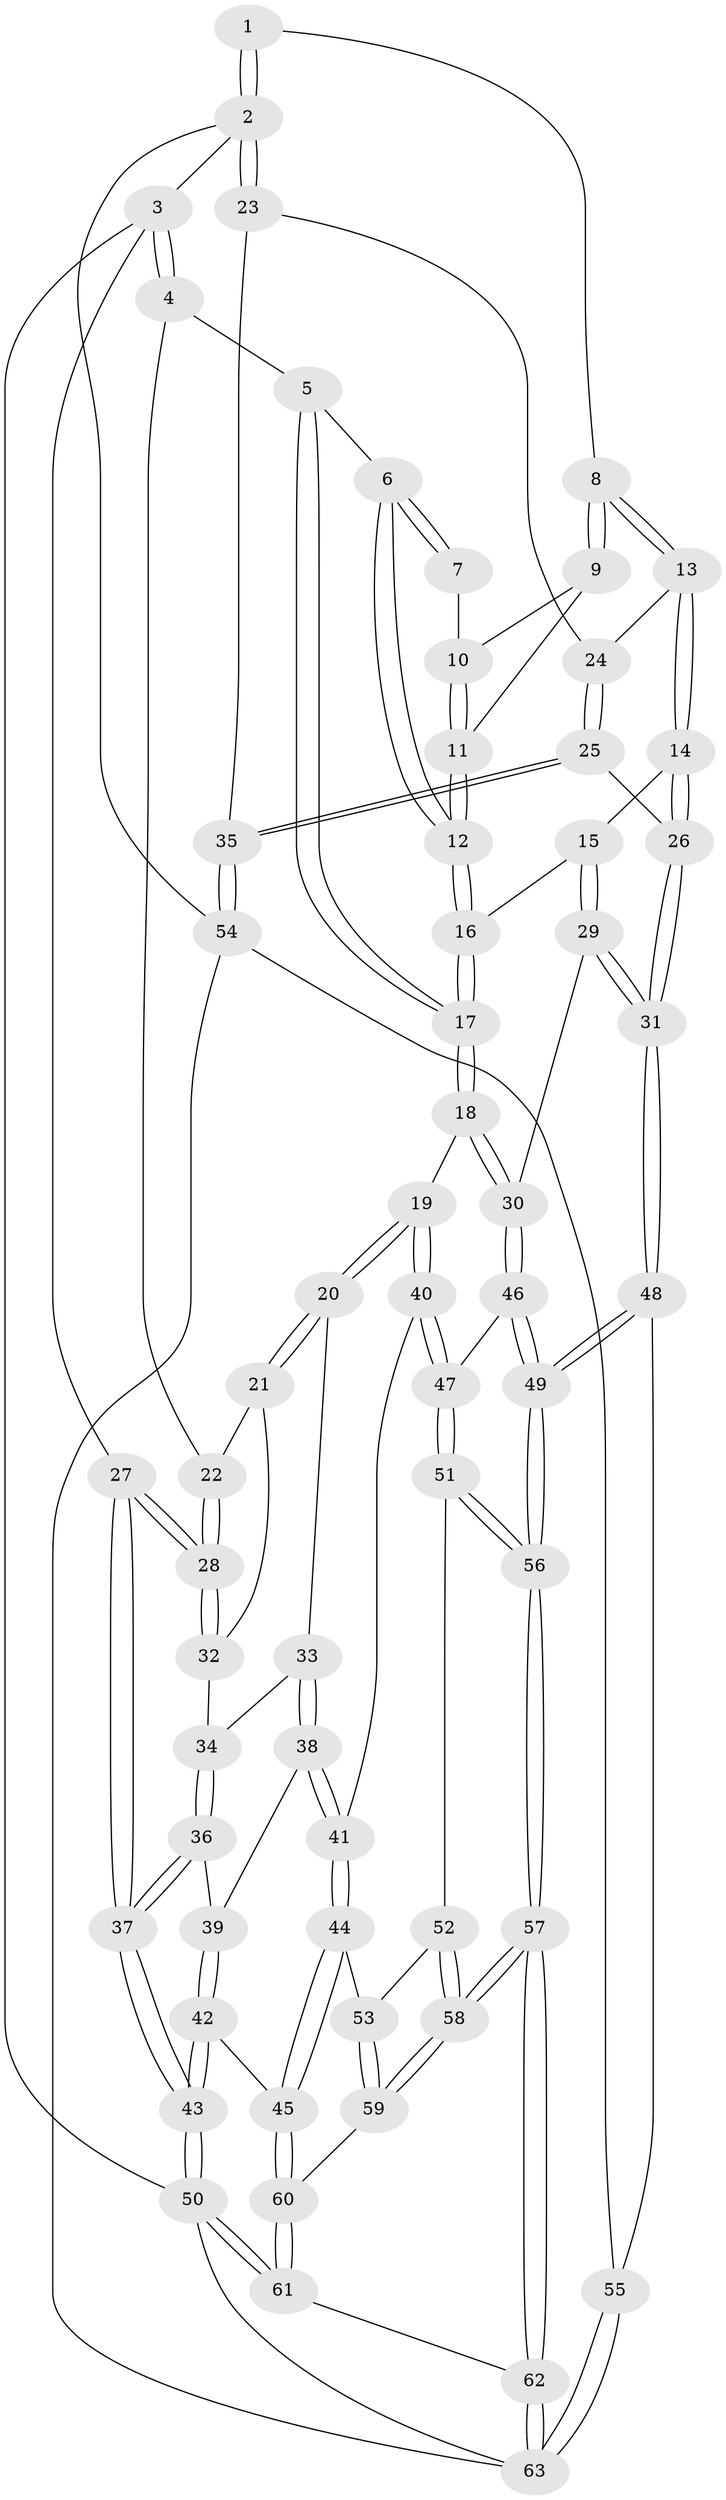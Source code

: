 // coarse degree distribution, {4: 0.5555555555555556, 6: 0.05555555555555555, 3: 0.16666666666666666, 5: 0.2222222222222222}
// Generated by graph-tools (version 1.1) at 2025/42/03/06/25 10:42:29]
// undirected, 63 vertices, 154 edges
graph export_dot {
graph [start="1"]
  node [color=gray90,style=filled];
  1 [pos="+0.8320064658607514+0"];
  2 [pos="+1+0"];
  3 [pos="+0+0"];
  4 [pos="+0.19222068327666328+0"];
  5 [pos="+0.20849571321858815+0"];
  6 [pos="+0.2973224905885031+0"];
  7 [pos="+0.34548673244526895+0"];
  8 [pos="+0.7706767672944523+0.12426997904299743"];
  9 [pos="+0.7048005200313076+0.12490586140085193"];
  10 [pos="+0.5228066328984093+0.029765285533176766"];
  11 [pos="+0.5669539935115897+0.18581986310093163"];
  12 [pos="+0.5341161843900056+0.21895317868773415"];
  13 [pos="+0.7946292857355887+0.17024451611138472"];
  14 [pos="+0.6509168299251687+0.3281409606225955"];
  15 [pos="+0.5310276119580377+0.29072870861953765"];
  16 [pos="+0.5158082736507081+0.280298864088208"];
  17 [pos="+0.45293883021105713+0.2951564220367089"];
  18 [pos="+0.3283881647256344+0.41687776077354716"];
  19 [pos="+0.2979866413496369+0.4156207266815918"];
  20 [pos="+0.2285731731185434+0.3479609732081375"];
  21 [pos="+0.20154637158802494+0.2903798853647033"];
  22 [pos="+0.17634701060238347+0.21493534801414765"];
  23 [pos="+1+0.08511033820802313"];
  24 [pos="+0.8187899120986293+0.18628702734186506"];
  25 [pos="+0.9150146200298656+0.4218925415088373"];
  26 [pos="+0.706100918793468+0.5304228172047118"];
  27 [pos="+0+0.3432276852754702"];
  28 [pos="+0+0.3385189742729761"];
  29 [pos="+0.5454574055060877+0.4795392244615868"];
  30 [pos="+0.4068138957862674+0.4857101646623078"];
  31 [pos="+0.7033599991210545+0.5346268711464313"];
  32 [pos="+0.0014453520152702404+0.3818526698479897"];
  33 [pos="+0.10201027640900996+0.4178913912201778"];
  34 [pos="+0.061958181863762445+0.4291459590207518"];
  35 [pos="+1+0.47894236077692565"];
  36 [pos="+0.053940746959966+0.45616461776873685"];
  37 [pos="+0+0.5010116127191002"];
  38 [pos="+0.11619438331763529+0.5162712211863746"];
  39 [pos="+0.05400954719492334+0.4961549220506212"];
  40 [pos="+0.23981580454672988+0.5148808729399105"];
  41 [pos="+0.1835629526692532+0.5632104663529197"];
  42 [pos="+0+0.6954160128619442"];
  43 [pos="+0+0.7204119135708332"];
  44 [pos="+0.1269343817169017+0.6714353718454961"];
  45 [pos="+0.049849715089696496+0.6964050358482308"];
  46 [pos="+0.4235879350192626+0.5759494103044145"];
  47 [pos="+0.33031487129751713+0.6675289747149928"];
  48 [pos="+0.6823811740415957+0.7495806960569777"];
  49 [pos="+0.6271359352940091+0.7975489206103753"];
  50 [pos="+0+1"];
  51 [pos="+0.3296294223682748+0.6709316818112041"];
  52 [pos="+0.32325137366908263+0.677467638422669"];
  53 [pos="+0.1409863719034212+0.6796681064868724"];
  54 [pos="+1+0.6909219543244969"];
  55 [pos="+0.9066820938076148+0.7756634632393931"];
  56 [pos="+0.6127076887329173+0.8204365830109837"];
  57 [pos="+0.5259768956409697+1"];
  58 [pos="+0.2986094096211416+0.8390664138867692"];
  59 [pos="+0.27567857021707315+0.8331007326932107"];
  60 [pos="+0.1468600321343125+0.8847851781563758"];
  61 [pos="+0+1"];
  62 [pos="+0.524746916647584+1"];
  63 [pos="+0.9499605494000404+1"];
  1 -- 2;
  1 -- 2;
  1 -- 8;
  2 -- 3;
  2 -- 23;
  2 -- 23;
  2 -- 54;
  3 -- 4;
  3 -- 4;
  3 -- 27;
  3 -- 50;
  4 -- 5;
  4 -- 22;
  5 -- 6;
  5 -- 17;
  5 -- 17;
  6 -- 7;
  6 -- 7;
  6 -- 12;
  6 -- 12;
  7 -- 10;
  8 -- 9;
  8 -- 9;
  8 -- 13;
  8 -- 13;
  9 -- 10;
  9 -- 11;
  10 -- 11;
  10 -- 11;
  11 -- 12;
  11 -- 12;
  12 -- 16;
  12 -- 16;
  13 -- 14;
  13 -- 14;
  13 -- 24;
  14 -- 15;
  14 -- 26;
  14 -- 26;
  15 -- 16;
  15 -- 29;
  15 -- 29;
  16 -- 17;
  16 -- 17;
  17 -- 18;
  17 -- 18;
  18 -- 19;
  18 -- 30;
  18 -- 30;
  19 -- 20;
  19 -- 20;
  19 -- 40;
  19 -- 40;
  20 -- 21;
  20 -- 21;
  20 -- 33;
  21 -- 22;
  21 -- 32;
  22 -- 28;
  22 -- 28;
  23 -- 24;
  23 -- 35;
  24 -- 25;
  24 -- 25;
  25 -- 26;
  25 -- 35;
  25 -- 35;
  26 -- 31;
  26 -- 31;
  27 -- 28;
  27 -- 28;
  27 -- 37;
  27 -- 37;
  28 -- 32;
  28 -- 32;
  29 -- 30;
  29 -- 31;
  29 -- 31;
  30 -- 46;
  30 -- 46;
  31 -- 48;
  31 -- 48;
  32 -- 34;
  33 -- 34;
  33 -- 38;
  33 -- 38;
  34 -- 36;
  34 -- 36;
  35 -- 54;
  35 -- 54;
  36 -- 37;
  36 -- 37;
  36 -- 39;
  37 -- 43;
  37 -- 43;
  38 -- 39;
  38 -- 41;
  38 -- 41;
  39 -- 42;
  39 -- 42;
  40 -- 41;
  40 -- 47;
  40 -- 47;
  41 -- 44;
  41 -- 44;
  42 -- 43;
  42 -- 43;
  42 -- 45;
  43 -- 50;
  43 -- 50;
  44 -- 45;
  44 -- 45;
  44 -- 53;
  45 -- 60;
  45 -- 60;
  46 -- 47;
  46 -- 49;
  46 -- 49;
  47 -- 51;
  47 -- 51;
  48 -- 49;
  48 -- 49;
  48 -- 55;
  49 -- 56;
  49 -- 56;
  50 -- 61;
  50 -- 61;
  50 -- 63;
  51 -- 52;
  51 -- 56;
  51 -- 56;
  52 -- 53;
  52 -- 58;
  52 -- 58;
  53 -- 59;
  53 -- 59;
  54 -- 55;
  54 -- 63;
  55 -- 63;
  55 -- 63;
  56 -- 57;
  56 -- 57;
  57 -- 58;
  57 -- 58;
  57 -- 62;
  57 -- 62;
  58 -- 59;
  58 -- 59;
  59 -- 60;
  60 -- 61;
  60 -- 61;
  61 -- 62;
  62 -- 63;
  62 -- 63;
}
